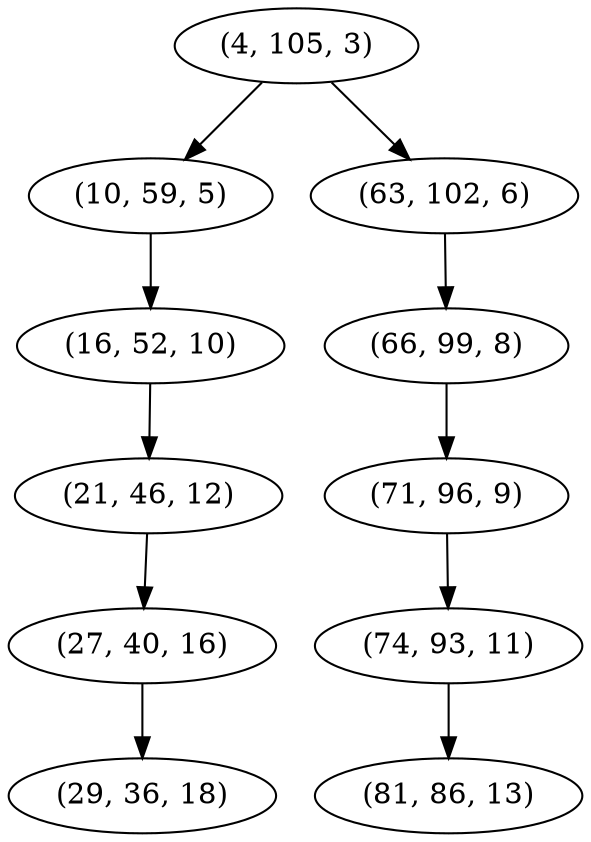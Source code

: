 digraph tree {
    "(4, 105, 3)";
    "(10, 59, 5)";
    "(16, 52, 10)";
    "(21, 46, 12)";
    "(27, 40, 16)";
    "(29, 36, 18)";
    "(63, 102, 6)";
    "(66, 99, 8)";
    "(71, 96, 9)";
    "(74, 93, 11)";
    "(81, 86, 13)";
    "(4, 105, 3)" -> "(10, 59, 5)";
    "(4, 105, 3)" -> "(63, 102, 6)";
    "(10, 59, 5)" -> "(16, 52, 10)";
    "(16, 52, 10)" -> "(21, 46, 12)";
    "(21, 46, 12)" -> "(27, 40, 16)";
    "(27, 40, 16)" -> "(29, 36, 18)";
    "(63, 102, 6)" -> "(66, 99, 8)";
    "(66, 99, 8)" -> "(71, 96, 9)";
    "(71, 96, 9)" -> "(74, 93, 11)";
    "(74, 93, 11)" -> "(81, 86, 13)";
}
